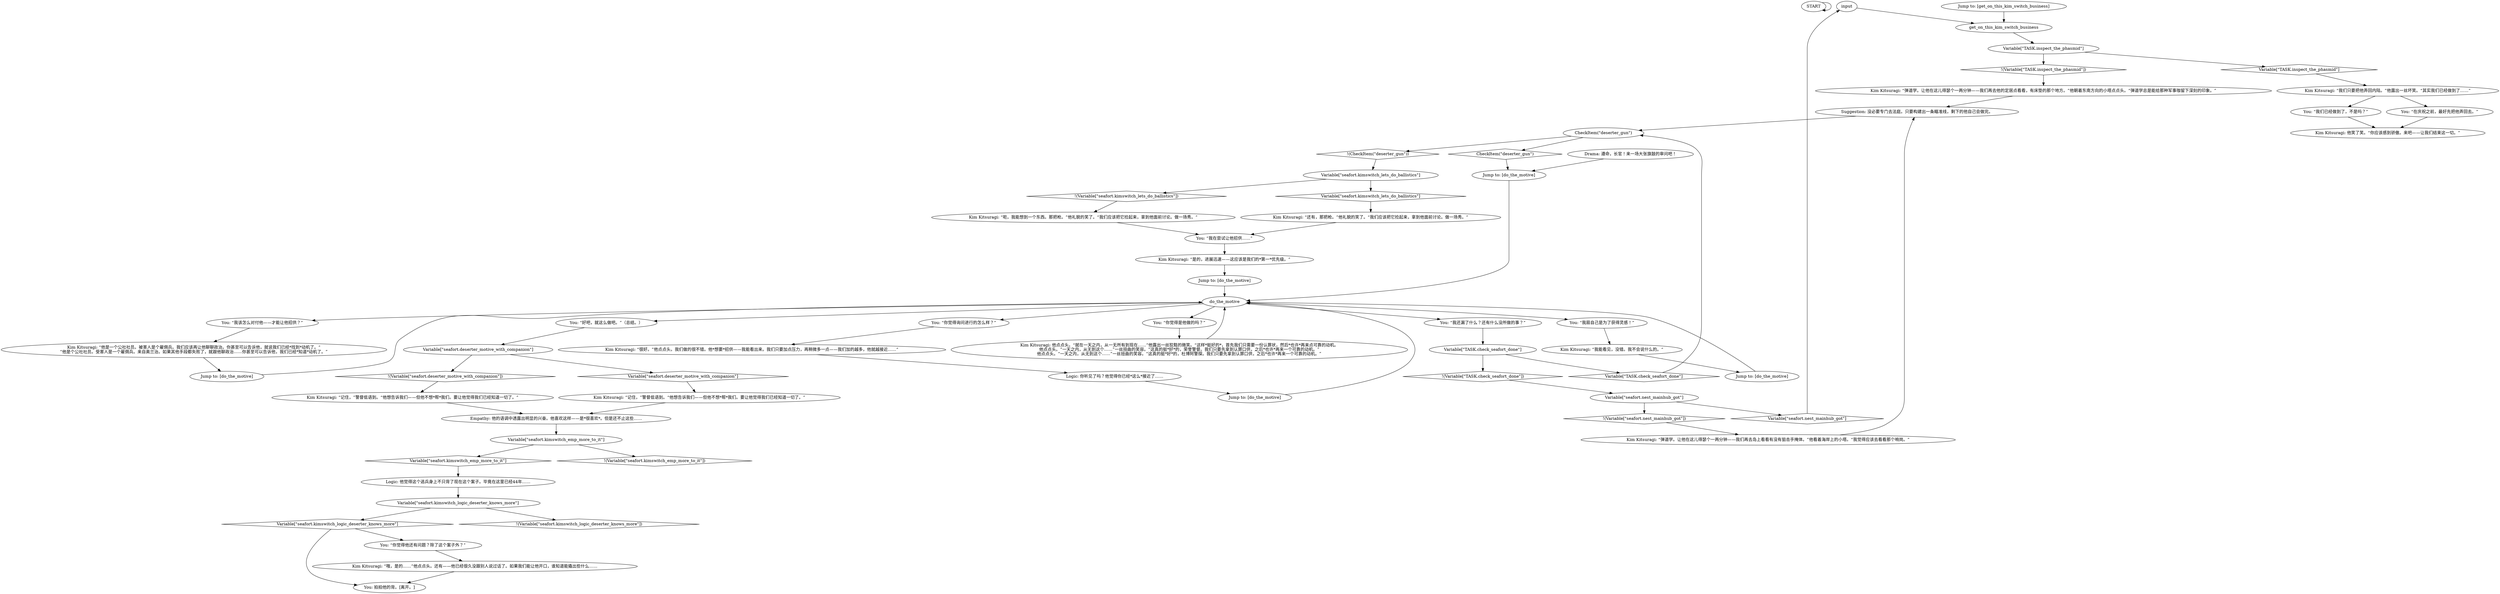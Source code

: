 # KIM SWITCH / DESERTER TACTICS
# Kim talks to you on the side and says you got him, push motive angle.
# ==================================================
digraph G {
	  0 [label="START"];
	  1 [label="input"];
	  2 [label="Kim Kitsuragi: “弹道学。让他在这儿得瑟个一两分钟——我们再去他的定居点看看，有床垫的那个地方。”他朝着东南方向的小塔点点头。“弹道学总是能给那种军事咖留下深刻的印象。”"];
	  3 [label="You: “你觉得是他做的吗？”"];
	  4 [label="You: “我在尝试让他招供……”"];
	  5 [label="Drama: 遵命，长官！来一场大张旗鼓的审问吧！"];
	  6 [label="Kim Kitsuragi: “很好。”他点点头。我们做的很不错。他*想要*招供——我能看出来。我们只要加点压力，再稍微多一点——我们加的越多，他就越接近……”"];
	  7 [label="Kim Kitsuragi: “记住，”警督低语到。“他想告诉我们——但他不想*帮*我们。要让他觉得我们已经知道一切了。”"];
	  8 [label="Variable[\"TASK.check_seafort_done\"]"];
	  9 [label="Variable[\"TASK.check_seafort_done\"]", shape=diamond];
	  10 [label="!(Variable[\"TASK.check_seafort_done\"])", shape=diamond];
	  11 [label="Variable[\"TASK.inspect_the_phasmid\"]"];
	  12 [label="Variable[\"TASK.inspect_the_phasmid\"]", shape=diamond];
	  13 [label="!(Variable[\"TASK.inspect_the_phasmid\"])", shape=diamond];
	  14 [label="Kim Kitsuragi: 他笑了笑。“你应该感到骄傲。来吧——让我们结束这一切。”"];
	  15 [label="Kim Kitsuragi: “弹道学。让他在这儿得瑟个一两分钟——我们再去岛上看看有没有狙击手掩体。”他看着海岸上的小塔。“我觉得应该去看看那个哨岗。”"];
	  16 [label="CheckItem(\"deserter_gun\")"];
	  17 [label="CheckItem(\"deserter_gun\")", shape=diamond];
	  18 [label="!(CheckItem(\"deserter_gun\"))", shape=diamond];
	  19 [label="Variable[\"seafort.kimswitch_emp_more_to_it\"]"];
	  20 [label="Variable[\"seafort.kimswitch_emp_more_to_it\"]", shape=diamond];
	  21 [label="!(Variable[\"seafort.kimswitch_emp_more_to_it\"])", shape=diamond];
	  22 [label="Logic: 你听见了吗？他觉得你已经*这么*接近了……"];
	  23 [label="Jump to: [get_on_this_kim_switch_business]"];
	  24 [label="Kim Kitsuragi: “是的，进展迅速——这应该是我们的*第一*优先级。”"];
	  25 [label="Kim Kitsuragi: “我能看见，没错。我不会说什么的。”"];
	  26 [label="Jump to: [do_the_motive]"];
	  27 [label="You: “我们已经做到了，不是吗？”"];
	  28 [label="Suggestion: 没必要专门去法庭。只要构建出一条瞄准线，剩下的他自己会做完。"];
	  29 [label="Jump to: [do_the_motive]"];
	  30 [label="You: “好吧，就这么做吧。”（总结。）"];
	  31 [label="Kim Kitsuragi: “呃，我能想到一个东西。那把枪。”他礼貌的笑了。“我们应该把它捡起来，拿到他面前讨论。做一场秀。”"];
	  32 [label="get_on_this_kim_switch_business"];
	  33 [label="Kim Kitsuragi: “记住，”警督低语到。“他想告诉我们——但他不想*帮*我们。要让他觉得我们已经知道一切了。”"];
	  34 [label="Variable[\"seafort.kimswitch_lets_do_ballistics\"]"];
	  35 [label="Variable[\"seafort.kimswitch_lets_do_ballistics\"]", shape=diamond];
	  36 [label="!(Variable[\"seafort.kimswitch_lets_do_ballistics\"])", shape=diamond];
	  37 [label="You: “你觉得他还有问题？除了这个案子外？”"];
	  38 [label="You: “你觉得询问进行的怎么样？”"];
	  39 [label="You: “我该怎么对付他——才能让他招供？”"];
	  40 [label="Variable[\"seafort.nest_mainhub_got\"]"];
	  41 [label="Variable[\"seafort.nest_mainhub_got\"]", shape=diamond];
	  42 [label="!(Variable[\"seafort.nest_mainhub_got\"])", shape=diamond];
	  43 [label="You: 拍拍他的背。[离开。]"];
	  44 [label="You: “我还漏了什么？还有什么没所做的事？”"];
	  45 [label="Variable[\"seafort.deserter_motive_with_companion\"]"];
	  46 [label="Variable[\"seafort.deserter_motive_with_companion\"]", shape=diamond];
	  47 [label="!(Variable[\"seafort.deserter_motive_with_companion\"])", shape=diamond];
	  48 [label="Kim Kitsuragi: “我们只要把他弄回内陆。”他露出一丝坏笑。“其实我们已经做到了……”"];
	  49 [label="do_the_motive"];
	  50 [label="Jump to: [do_the_motive]"];
	  51 [label="Kim Kitsuragi: “还有，那把枪。”他礼貌的笑了。“我们应该把它捡起来，拿到他面前讨论。做一场秀。”"];
	  52 [label="Variable[\"seafort.kimswitch_logic_deserter_knows_more\"]"];
	  53 [label="Variable[\"seafort.kimswitch_logic_deserter_knows_more\"]", shape=diamond];
	  54 [label="!(Variable[\"seafort.kimswitch_logic_deserter_knows_more\"])", shape=diamond];
	  55 [label="You: “在庆祝之前，最好先把他弄回去。”"];
	  56 [label="Kim Kitsuragi: “他是一个公社社员。被害人是个雇佣兵。我们应该再让他聊聊政治。你甚至可以告诉他，就说我们已经*找到*动机了。”\n“他是个公社社员。受害人是一个雇佣兵。来自奥兰治。如果其他手段都失败了，就跟他聊政治……你甚至可以告诉他，我们已经*知道*动机了。”"];
	  57 [label="Empathy: 他的语调中透露出明显的兴奋。他喜欢这样——是*很喜欢*。但是还不止这些……"];
	  58 [label="Kim Kitsuragi: “哦，是的……”他点点头。还有——他已经很久没跟别人说过话了。如果我们能让他开口，谁知道能撬出些什么……"];
	  59 [label="You: “我扇自己是为了获得灵感！”"];
	  60 [label="Logic: 他觉得这个逃兵身上不只背了现在这个案子。毕竟在这里已经44年……"];
	  61 [label="Kim Kitsuragi: 他点点头。“就在一天之内，从一无所有到现在……”他露出一丝狡黠的微笑。“这样*挺好的*，首先我们只需要一份认罪状，然后*也许*再来点可靠的动机。\n他点点头。“一天之内，从无到这个……”一丝扭曲的笑容。“这真的挺*好*的，荣誉警督。我们只要先拿到认罪口供，之后*也许*再来一个可靠的动机。”\n他点点头。“一天之内，从无到这个……”一丝扭曲的笑容。“这真的挺*好*的，杜博阿警探。我们只要先拿到认罪口供，之后*也许*再来一个可靠的动机。”"];
	  62 [label="Jump to: [do_the_motive]"];
	  63 [label="Jump to: [do_the_motive]"];
	  0 -> 0
	  1 -> 32
	  2 -> 28
	  3 -> 61
	  4 -> 24
	  5 -> 29
	  6 -> 22
	  7 -> 57
	  8 -> 9
	  8 -> 10
	  9 -> 16
	  10 -> 40
	  11 -> 12
	  11 -> 13
	  12 -> 48
	  13 -> 2
	  15 -> 28
	  16 -> 17
	  16 -> 18
	  17 -> 29
	  18 -> 34
	  19 -> 20
	  19 -> 21
	  20 -> 60
	  22 -> 50
	  23 -> 32
	  24 -> 62
	  25 -> 63
	  26 -> 49
	  27 -> 14
	  28 -> 16
	  29 -> 49
	  30 -> 45
	  31 -> 4
	  32 -> 11
	  33 -> 57
	  34 -> 35
	  34 -> 36
	  35 -> 51
	  36 -> 31
	  37 -> 58
	  38 -> 6
	  39 -> 56
	  40 -> 41
	  40 -> 42
	  41 -> 1
	  42 -> 15
	  44 -> 8
	  45 -> 46
	  45 -> 47
	  46 -> 33
	  47 -> 7
	  48 -> 27
	  48 -> 55
	  49 -> 3
	  49 -> 38
	  49 -> 39
	  49 -> 44
	  49 -> 59
	  49 -> 30
	  50 -> 49
	  51 -> 4
	  52 -> 53
	  52 -> 54
	  53 -> 43
	  53 -> 37
	  55 -> 14
	  56 -> 26
	  57 -> 19
	  58 -> 43
	  59 -> 25
	  60 -> 52
	  61 -> 49
	  62 -> 49
	  63 -> 49
}

